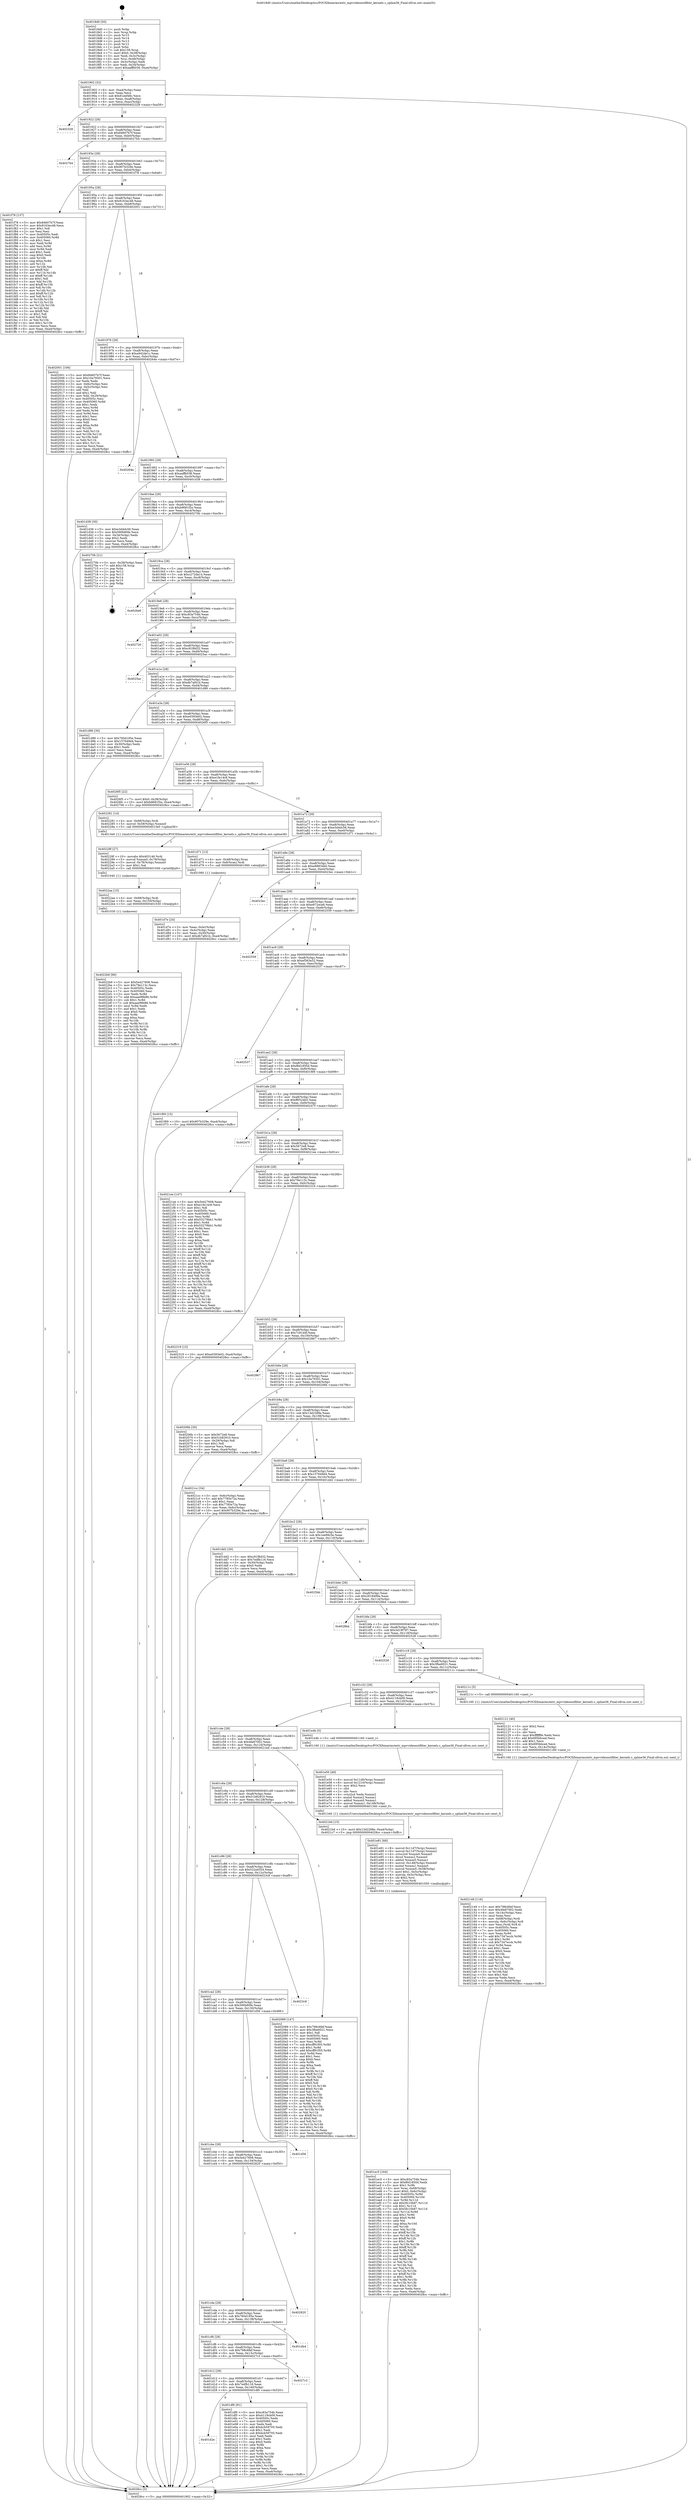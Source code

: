 digraph "0x4018d0" {
  label = "0x4018d0 (/mnt/c/Users/mathe/Desktop/tcc/POCII/binaries/extr_mpvvideooutfilter_kernels.c_spline36_Final-ollvm.out::main(0))"
  labelloc = "t"
  node[shape=record]

  Entry [label="",width=0.3,height=0.3,shape=circle,fillcolor=black,style=filled]
  "0x401902" [label="{
     0x401902 [32]\l
     | [instrs]\l
     &nbsp;&nbsp;0x401902 \<+6\>: mov -0xa4(%rbp),%eax\l
     &nbsp;&nbsp;0x401908 \<+2\>: mov %eax,%ecx\l
     &nbsp;&nbsp;0x40190a \<+6\>: sub $0x81eef48c,%ecx\l
     &nbsp;&nbsp;0x401910 \<+6\>: mov %eax,-0xa8(%rbp)\l
     &nbsp;&nbsp;0x401916 \<+6\>: mov %ecx,-0xac(%rbp)\l
     &nbsp;&nbsp;0x40191c \<+6\>: je 0000000000402328 \<main+0xa58\>\l
  }"]
  "0x402328" [label="{
     0x402328\l
  }", style=dashed]
  "0x401922" [label="{
     0x401922 [28]\l
     | [instrs]\l
     &nbsp;&nbsp;0x401922 \<+5\>: jmp 0000000000401927 \<main+0x57\>\l
     &nbsp;&nbsp;0x401927 \<+6\>: mov -0xa8(%rbp),%eax\l
     &nbsp;&nbsp;0x40192d \<+5\>: sub $0x84607b7f,%eax\l
     &nbsp;&nbsp;0x401932 \<+6\>: mov %eax,-0xb0(%rbp)\l
     &nbsp;&nbsp;0x401938 \<+6\>: je 00000000004027b4 \<main+0xee4\>\l
  }"]
  Exit [label="",width=0.3,height=0.3,shape=circle,fillcolor=black,style=filled,peripheries=2]
  "0x4027b4" [label="{
     0x4027b4\l
  }", style=dashed]
  "0x40193e" [label="{
     0x40193e [28]\l
     | [instrs]\l
     &nbsp;&nbsp;0x40193e \<+5\>: jmp 0000000000401943 \<main+0x73\>\l
     &nbsp;&nbsp;0x401943 \<+6\>: mov -0xa8(%rbp),%eax\l
     &nbsp;&nbsp;0x401949 \<+5\>: sub $0x907b329e,%eax\l
     &nbsp;&nbsp;0x40194e \<+6\>: mov %eax,-0xb4(%rbp)\l
     &nbsp;&nbsp;0x401954 \<+6\>: je 0000000000401f78 \<main+0x6a8\>\l
  }"]
  "0x4022b9" [label="{
     0x4022b9 [96]\l
     | [instrs]\l
     &nbsp;&nbsp;0x4022b9 \<+5\>: mov $0x5e427608,%eax\l
     &nbsp;&nbsp;0x4022be \<+5\>: mov $0x79e113c,%ecx\l
     &nbsp;&nbsp;0x4022c3 \<+7\>: mov 0x40505c,%edx\l
     &nbsp;&nbsp;0x4022ca \<+7\>: mov 0x405060,%esi\l
     &nbsp;&nbsp;0x4022d1 \<+3\>: mov %edx,%r8d\l
     &nbsp;&nbsp;0x4022d4 \<+7\>: add $0xaae98b86,%r8d\l
     &nbsp;&nbsp;0x4022db \<+4\>: sub $0x1,%r8d\l
     &nbsp;&nbsp;0x4022df \<+7\>: sub $0xaae98b86,%r8d\l
     &nbsp;&nbsp;0x4022e6 \<+4\>: imul %r8d,%edx\l
     &nbsp;&nbsp;0x4022ea \<+3\>: and $0x1,%edx\l
     &nbsp;&nbsp;0x4022ed \<+3\>: cmp $0x0,%edx\l
     &nbsp;&nbsp;0x4022f0 \<+4\>: sete %r9b\l
     &nbsp;&nbsp;0x4022f4 \<+3\>: cmp $0xa,%esi\l
     &nbsp;&nbsp;0x4022f7 \<+4\>: setl %r10b\l
     &nbsp;&nbsp;0x4022fb \<+3\>: mov %r9b,%r11b\l
     &nbsp;&nbsp;0x4022fe \<+3\>: and %r10b,%r11b\l
     &nbsp;&nbsp;0x402301 \<+3\>: xor %r10b,%r9b\l
     &nbsp;&nbsp;0x402304 \<+3\>: or %r9b,%r11b\l
     &nbsp;&nbsp;0x402307 \<+4\>: test $0x1,%r11b\l
     &nbsp;&nbsp;0x40230b \<+3\>: cmovne %ecx,%eax\l
     &nbsp;&nbsp;0x40230e \<+6\>: mov %eax,-0xa4(%rbp)\l
     &nbsp;&nbsp;0x402314 \<+5\>: jmp 00000000004028cc \<main+0xffc\>\l
  }"]
  "0x401f78" [label="{
     0x401f78 [137]\l
     | [instrs]\l
     &nbsp;&nbsp;0x401f78 \<+5\>: mov $0x84607b7f,%eax\l
     &nbsp;&nbsp;0x401f7d \<+5\>: mov $0x9163ec48,%ecx\l
     &nbsp;&nbsp;0x401f82 \<+2\>: mov $0x1,%dl\l
     &nbsp;&nbsp;0x401f84 \<+2\>: xor %esi,%esi\l
     &nbsp;&nbsp;0x401f86 \<+7\>: mov 0x40505c,%edi\l
     &nbsp;&nbsp;0x401f8d \<+8\>: mov 0x405060,%r8d\l
     &nbsp;&nbsp;0x401f95 \<+3\>: sub $0x1,%esi\l
     &nbsp;&nbsp;0x401f98 \<+3\>: mov %edi,%r9d\l
     &nbsp;&nbsp;0x401f9b \<+3\>: add %esi,%r9d\l
     &nbsp;&nbsp;0x401f9e \<+4\>: imul %r9d,%edi\l
     &nbsp;&nbsp;0x401fa2 \<+3\>: and $0x1,%edi\l
     &nbsp;&nbsp;0x401fa5 \<+3\>: cmp $0x0,%edi\l
     &nbsp;&nbsp;0x401fa8 \<+4\>: sete %r10b\l
     &nbsp;&nbsp;0x401fac \<+4\>: cmp $0xa,%r8d\l
     &nbsp;&nbsp;0x401fb0 \<+4\>: setl %r11b\l
     &nbsp;&nbsp;0x401fb4 \<+3\>: mov %r10b,%bl\l
     &nbsp;&nbsp;0x401fb7 \<+3\>: xor $0xff,%bl\l
     &nbsp;&nbsp;0x401fba \<+3\>: mov %r11b,%r14b\l
     &nbsp;&nbsp;0x401fbd \<+4\>: xor $0xff,%r14b\l
     &nbsp;&nbsp;0x401fc1 \<+3\>: xor $0x1,%dl\l
     &nbsp;&nbsp;0x401fc4 \<+3\>: mov %bl,%r15b\l
     &nbsp;&nbsp;0x401fc7 \<+4\>: and $0xff,%r15b\l
     &nbsp;&nbsp;0x401fcb \<+3\>: and %dl,%r10b\l
     &nbsp;&nbsp;0x401fce \<+3\>: mov %r14b,%r12b\l
     &nbsp;&nbsp;0x401fd1 \<+4\>: and $0xff,%r12b\l
     &nbsp;&nbsp;0x401fd5 \<+3\>: and %dl,%r11b\l
     &nbsp;&nbsp;0x401fd8 \<+3\>: or %r10b,%r15b\l
     &nbsp;&nbsp;0x401fdb \<+3\>: or %r11b,%r12b\l
     &nbsp;&nbsp;0x401fde \<+3\>: xor %r12b,%r15b\l
     &nbsp;&nbsp;0x401fe1 \<+3\>: or %r14b,%bl\l
     &nbsp;&nbsp;0x401fe4 \<+3\>: xor $0xff,%bl\l
     &nbsp;&nbsp;0x401fe7 \<+3\>: or $0x1,%dl\l
     &nbsp;&nbsp;0x401fea \<+2\>: and %dl,%bl\l
     &nbsp;&nbsp;0x401fec \<+3\>: or %bl,%r15b\l
     &nbsp;&nbsp;0x401fef \<+4\>: test $0x1,%r15b\l
     &nbsp;&nbsp;0x401ff3 \<+3\>: cmovne %ecx,%eax\l
     &nbsp;&nbsp;0x401ff6 \<+6\>: mov %eax,-0xa4(%rbp)\l
     &nbsp;&nbsp;0x401ffc \<+5\>: jmp 00000000004028cc \<main+0xffc\>\l
  }"]
  "0x40195a" [label="{
     0x40195a [28]\l
     | [instrs]\l
     &nbsp;&nbsp;0x40195a \<+5\>: jmp 000000000040195f \<main+0x8f\>\l
     &nbsp;&nbsp;0x40195f \<+6\>: mov -0xa8(%rbp),%eax\l
     &nbsp;&nbsp;0x401965 \<+5\>: sub $0x9163ec48,%eax\l
     &nbsp;&nbsp;0x40196a \<+6\>: mov %eax,-0xb8(%rbp)\l
     &nbsp;&nbsp;0x401970 \<+6\>: je 0000000000402001 \<main+0x731\>\l
  }"]
  "0x4022aa" [label="{
     0x4022aa [15]\l
     | [instrs]\l
     &nbsp;&nbsp;0x4022aa \<+4\>: mov -0x68(%rbp),%rdi\l
     &nbsp;&nbsp;0x4022ae \<+6\>: mov %eax,-0x150(%rbp)\l
     &nbsp;&nbsp;0x4022b4 \<+5\>: call 0000000000401030 \<free@plt\>\l
     | [calls]\l
     &nbsp;&nbsp;0x401030 \{1\} (unknown)\l
  }"]
  "0x402001" [label="{
     0x402001 [106]\l
     | [instrs]\l
     &nbsp;&nbsp;0x402001 \<+5\>: mov $0x84607b7f,%eax\l
     &nbsp;&nbsp;0x402006 \<+5\>: mov $0x10a79301,%ecx\l
     &nbsp;&nbsp;0x40200b \<+2\>: xor %edx,%edx\l
     &nbsp;&nbsp;0x40200d \<+3\>: mov -0x6c(%rbp),%esi\l
     &nbsp;&nbsp;0x402010 \<+3\>: cmp -0x5c(%rbp),%esi\l
     &nbsp;&nbsp;0x402013 \<+4\>: setl %dil\l
     &nbsp;&nbsp;0x402017 \<+4\>: and $0x1,%dil\l
     &nbsp;&nbsp;0x40201b \<+4\>: mov %dil,-0x29(%rbp)\l
     &nbsp;&nbsp;0x40201f \<+7\>: mov 0x40505c,%esi\l
     &nbsp;&nbsp;0x402026 \<+8\>: mov 0x405060,%r8d\l
     &nbsp;&nbsp;0x40202e \<+3\>: sub $0x1,%edx\l
     &nbsp;&nbsp;0x402031 \<+3\>: mov %esi,%r9d\l
     &nbsp;&nbsp;0x402034 \<+3\>: add %edx,%r9d\l
     &nbsp;&nbsp;0x402037 \<+4\>: imul %r9d,%esi\l
     &nbsp;&nbsp;0x40203b \<+3\>: and $0x1,%esi\l
     &nbsp;&nbsp;0x40203e \<+3\>: cmp $0x0,%esi\l
     &nbsp;&nbsp;0x402041 \<+4\>: sete %dil\l
     &nbsp;&nbsp;0x402045 \<+4\>: cmp $0xa,%r8d\l
     &nbsp;&nbsp;0x402049 \<+4\>: setl %r10b\l
     &nbsp;&nbsp;0x40204d \<+3\>: mov %dil,%r11b\l
     &nbsp;&nbsp;0x402050 \<+3\>: and %r10b,%r11b\l
     &nbsp;&nbsp;0x402053 \<+3\>: xor %r10b,%dil\l
     &nbsp;&nbsp;0x402056 \<+3\>: or %dil,%r11b\l
     &nbsp;&nbsp;0x402059 \<+4\>: test $0x1,%r11b\l
     &nbsp;&nbsp;0x40205d \<+3\>: cmovne %ecx,%eax\l
     &nbsp;&nbsp;0x402060 \<+6\>: mov %eax,-0xa4(%rbp)\l
     &nbsp;&nbsp;0x402066 \<+5\>: jmp 00000000004028cc \<main+0xffc\>\l
  }"]
  "0x401976" [label="{
     0x401976 [28]\l
     | [instrs]\l
     &nbsp;&nbsp;0x401976 \<+5\>: jmp 000000000040197b \<main+0xab\>\l
     &nbsp;&nbsp;0x40197b \<+6\>: mov -0xa8(%rbp),%eax\l
     &nbsp;&nbsp;0x401981 \<+5\>: sub $0xa942de1c,%eax\l
     &nbsp;&nbsp;0x401986 \<+6\>: mov %eax,-0xbc(%rbp)\l
     &nbsp;&nbsp;0x40198c \<+6\>: je 000000000040264e \<main+0xd7e\>\l
  }"]
  "0x40228f" [label="{
     0x40228f [27]\l
     | [instrs]\l
     &nbsp;&nbsp;0x40228f \<+10\>: movabs $0x403146,%rdi\l
     &nbsp;&nbsp;0x402299 \<+5\>: movsd %xmm0,-0x78(%rbp)\l
     &nbsp;&nbsp;0x40229e \<+5\>: movsd -0x78(%rbp),%xmm0\l
     &nbsp;&nbsp;0x4022a3 \<+2\>: mov $0x1,%al\l
     &nbsp;&nbsp;0x4022a5 \<+5\>: call 0000000000401040 \<printf@plt\>\l
     | [calls]\l
     &nbsp;&nbsp;0x401040 \{1\} (unknown)\l
  }"]
  "0x40264e" [label="{
     0x40264e\l
  }", style=dashed]
  "0x401992" [label="{
     0x401992 [28]\l
     | [instrs]\l
     &nbsp;&nbsp;0x401992 \<+5\>: jmp 0000000000401997 \<main+0xc7\>\l
     &nbsp;&nbsp;0x401997 \<+6\>: mov -0xa8(%rbp),%eax\l
     &nbsp;&nbsp;0x40199d \<+5\>: sub $0xaaffb038,%eax\l
     &nbsp;&nbsp;0x4019a2 \<+6\>: mov %eax,-0xc0(%rbp)\l
     &nbsp;&nbsp;0x4019a8 \<+6\>: je 0000000000401d38 \<main+0x468\>\l
  }"]
  "0x402149" [label="{
     0x402149 [116]\l
     | [instrs]\l
     &nbsp;&nbsp;0x402149 \<+5\>: mov $0x798c6fef,%ecx\l
     &nbsp;&nbsp;0x40214e \<+5\>: mov $0x4fa87002,%edx\l
     &nbsp;&nbsp;0x402153 \<+6\>: mov -0x14c(%rbp),%esi\l
     &nbsp;&nbsp;0x402159 \<+3\>: imul %eax,%esi\l
     &nbsp;&nbsp;0x40215c \<+4\>: mov -0x68(%rbp),%rdi\l
     &nbsp;&nbsp;0x402160 \<+4\>: movslq -0x6c(%rbp),%r8\l
     &nbsp;&nbsp;0x402164 \<+4\>: mov %esi,(%rdi,%r8,4)\l
     &nbsp;&nbsp;0x402168 \<+7\>: mov 0x40505c,%eax\l
     &nbsp;&nbsp;0x40216f \<+7\>: mov 0x405060,%esi\l
     &nbsp;&nbsp;0x402176 \<+3\>: mov %eax,%r9d\l
     &nbsp;&nbsp;0x402179 \<+7\>: add $0x7347eccb,%r9d\l
     &nbsp;&nbsp;0x402180 \<+4\>: sub $0x1,%r9d\l
     &nbsp;&nbsp;0x402184 \<+7\>: sub $0x7347eccb,%r9d\l
     &nbsp;&nbsp;0x40218b \<+4\>: imul %r9d,%eax\l
     &nbsp;&nbsp;0x40218f \<+3\>: and $0x1,%eax\l
     &nbsp;&nbsp;0x402192 \<+3\>: cmp $0x0,%eax\l
     &nbsp;&nbsp;0x402195 \<+4\>: sete %r10b\l
     &nbsp;&nbsp;0x402199 \<+3\>: cmp $0xa,%esi\l
     &nbsp;&nbsp;0x40219c \<+4\>: setl %r11b\l
     &nbsp;&nbsp;0x4021a0 \<+3\>: mov %r10b,%bl\l
     &nbsp;&nbsp;0x4021a3 \<+3\>: and %r11b,%bl\l
     &nbsp;&nbsp;0x4021a6 \<+3\>: xor %r11b,%r10b\l
     &nbsp;&nbsp;0x4021a9 \<+3\>: or %r10b,%bl\l
     &nbsp;&nbsp;0x4021ac \<+3\>: test $0x1,%bl\l
     &nbsp;&nbsp;0x4021af \<+3\>: cmovne %edx,%ecx\l
     &nbsp;&nbsp;0x4021b2 \<+6\>: mov %ecx,-0xa4(%rbp)\l
     &nbsp;&nbsp;0x4021b8 \<+5\>: jmp 00000000004028cc \<main+0xffc\>\l
  }"]
  "0x401d38" [label="{
     0x401d38 [30]\l
     | [instrs]\l
     &nbsp;&nbsp;0x401d38 \<+5\>: mov $0xe3d4dc56,%eax\l
     &nbsp;&nbsp;0x401d3d \<+5\>: mov $0x590b80fe,%ecx\l
     &nbsp;&nbsp;0x401d42 \<+3\>: mov -0x34(%rbp),%edx\l
     &nbsp;&nbsp;0x401d45 \<+3\>: cmp $0x2,%edx\l
     &nbsp;&nbsp;0x401d48 \<+3\>: cmovne %ecx,%eax\l
     &nbsp;&nbsp;0x401d4b \<+6\>: mov %eax,-0xa4(%rbp)\l
     &nbsp;&nbsp;0x401d51 \<+5\>: jmp 00000000004028cc \<main+0xffc\>\l
  }"]
  "0x4019ae" [label="{
     0x4019ae [28]\l
     | [instrs]\l
     &nbsp;&nbsp;0x4019ae \<+5\>: jmp 00000000004019b3 \<main+0xe3\>\l
     &nbsp;&nbsp;0x4019b3 \<+6\>: mov -0xa8(%rbp),%eax\l
     &nbsp;&nbsp;0x4019b9 \<+5\>: sub $0xb9681f2e,%eax\l
     &nbsp;&nbsp;0x4019be \<+6\>: mov %eax,-0xc4(%rbp)\l
     &nbsp;&nbsp;0x4019c4 \<+6\>: je 000000000040270b \<main+0xe3b\>\l
  }"]
  "0x4028cc" [label="{
     0x4028cc [5]\l
     | [instrs]\l
     &nbsp;&nbsp;0x4028cc \<+5\>: jmp 0000000000401902 \<main+0x32\>\l
  }"]
  "0x4018d0" [label="{
     0x4018d0 [50]\l
     | [instrs]\l
     &nbsp;&nbsp;0x4018d0 \<+1\>: push %rbp\l
     &nbsp;&nbsp;0x4018d1 \<+3\>: mov %rsp,%rbp\l
     &nbsp;&nbsp;0x4018d4 \<+2\>: push %r15\l
     &nbsp;&nbsp;0x4018d6 \<+2\>: push %r14\l
     &nbsp;&nbsp;0x4018d8 \<+2\>: push %r13\l
     &nbsp;&nbsp;0x4018da \<+2\>: push %r12\l
     &nbsp;&nbsp;0x4018dc \<+1\>: push %rbx\l
     &nbsp;&nbsp;0x4018dd \<+7\>: sub $0x158,%rsp\l
     &nbsp;&nbsp;0x4018e4 \<+7\>: movl $0x0,-0x38(%rbp)\l
     &nbsp;&nbsp;0x4018eb \<+3\>: mov %edi,-0x3c(%rbp)\l
     &nbsp;&nbsp;0x4018ee \<+4\>: mov %rsi,-0x48(%rbp)\l
     &nbsp;&nbsp;0x4018f2 \<+3\>: mov -0x3c(%rbp),%edi\l
     &nbsp;&nbsp;0x4018f5 \<+3\>: mov %edi,-0x34(%rbp)\l
     &nbsp;&nbsp;0x4018f8 \<+10\>: movl $0xaaffb038,-0xa4(%rbp)\l
  }"]
  "0x402121" [label="{
     0x402121 [40]\l
     | [instrs]\l
     &nbsp;&nbsp;0x402121 \<+5\>: mov $0x2,%ecx\l
     &nbsp;&nbsp;0x402126 \<+1\>: cltd\l
     &nbsp;&nbsp;0x402127 \<+2\>: idiv %ecx\l
     &nbsp;&nbsp;0x402129 \<+6\>: imul $0xfffffffe,%edx,%ecx\l
     &nbsp;&nbsp;0x40212f \<+6\>: add $0x695bbced,%ecx\l
     &nbsp;&nbsp;0x402135 \<+3\>: add $0x1,%ecx\l
     &nbsp;&nbsp;0x402138 \<+6\>: sub $0x695bbced,%ecx\l
     &nbsp;&nbsp;0x40213e \<+6\>: mov %ecx,-0x14c(%rbp)\l
     &nbsp;&nbsp;0x402144 \<+5\>: call 0000000000401160 \<next_i\>\l
     | [calls]\l
     &nbsp;&nbsp;0x401160 \{1\} (/mnt/c/Users/mathe/Desktop/tcc/POCII/binaries/extr_mpvvideooutfilter_kernels.c_spline36_Final-ollvm.out::next_i)\l
  }"]
  "0x40270b" [label="{
     0x40270b [21]\l
     | [instrs]\l
     &nbsp;&nbsp;0x40270b \<+3\>: mov -0x38(%rbp),%eax\l
     &nbsp;&nbsp;0x40270e \<+7\>: add $0x158,%rsp\l
     &nbsp;&nbsp;0x402715 \<+1\>: pop %rbx\l
     &nbsp;&nbsp;0x402716 \<+2\>: pop %r12\l
     &nbsp;&nbsp;0x402718 \<+2\>: pop %r13\l
     &nbsp;&nbsp;0x40271a \<+2\>: pop %r14\l
     &nbsp;&nbsp;0x40271c \<+2\>: pop %r15\l
     &nbsp;&nbsp;0x40271e \<+1\>: pop %rbp\l
     &nbsp;&nbsp;0x40271f \<+1\>: ret\l
  }"]
  "0x4019ca" [label="{
     0x4019ca [28]\l
     | [instrs]\l
     &nbsp;&nbsp;0x4019ca \<+5\>: jmp 00000000004019cf \<main+0xff\>\l
     &nbsp;&nbsp;0x4019cf \<+6\>: mov -0xa8(%rbp),%eax\l
     &nbsp;&nbsp;0x4019d5 \<+5\>: sub $0xc272da14,%eax\l
     &nbsp;&nbsp;0x4019da \<+6\>: mov %eax,-0xc8(%rbp)\l
     &nbsp;&nbsp;0x4019e0 \<+6\>: je 00000000004026e6 \<main+0xe16\>\l
  }"]
  "0x401ec5" [label="{
     0x401ec5 [164]\l
     | [instrs]\l
     &nbsp;&nbsp;0x401ec5 \<+5\>: mov $0xc83a754b,%ecx\l
     &nbsp;&nbsp;0x401eca \<+5\>: mov $0xf6d1850d,%edx\l
     &nbsp;&nbsp;0x401ecf \<+3\>: mov $0x1,%r8b\l
     &nbsp;&nbsp;0x401ed2 \<+4\>: mov %rax,-0x68(%rbp)\l
     &nbsp;&nbsp;0x401ed6 \<+7\>: movl $0x0,-0x6c(%rbp)\l
     &nbsp;&nbsp;0x401edd \<+8\>: mov 0x40505c,%r9d\l
     &nbsp;&nbsp;0x401ee5 \<+8\>: mov 0x405060,%r10d\l
     &nbsp;&nbsp;0x401eed \<+3\>: mov %r9d,%r11d\l
     &nbsp;&nbsp;0x401ef0 \<+7\>: add $0x5fc10b87,%r11d\l
     &nbsp;&nbsp;0x401ef7 \<+4\>: sub $0x1,%r11d\l
     &nbsp;&nbsp;0x401efb \<+7\>: sub $0x5fc10b87,%r11d\l
     &nbsp;&nbsp;0x401f02 \<+4\>: imul %r11d,%r9d\l
     &nbsp;&nbsp;0x401f06 \<+4\>: and $0x1,%r9d\l
     &nbsp;&nbsp;0x401f0a \<+4\>: cmp $0x0,%r9d\l
     &nbsp;&nbsp;0x401f0e \<+3\>: sete %bl\l
     &nbsp;&nbsp;0x401f11 \<+4\>: cmp $0xa,%r10d\l
     &nbsp;&nbsp;0x401f15 \<+4\>: setl %r14b\l
     &nbsp;&nbsp;0x401f19 \<+3\>: mov %bl,%r15b\l
     &nbsp;&nbsp;0x401f1c \<+4\>: xor $0xff,%r15b\l
     &nbsp;&nbsp;0x401f20 \<+3\>: mov %r14b,%r12b\l
     &nbsp;&nbsp;0x401f23 \<+4\>: xor $0xff,%r12b\l
     &nbsp;&nbsp;0x401f27 \<+4\>: xor $0x1,%r8b\l
     &nbsp;&nbsp;0x401f2b \<+3\>: mov %r15b,%r13b\l
     &nbsp;&nbsp;0x401f2e \<+4\>: and $0xff,%r13b\l
     &nbsp;&nbsp;0x401f32 \<+3\>: and %r8b,%bl\l
     &nbsp;&nbsp;0x401f35 \<+3\>: mov %r12b,%al\l
     &nbsp;&nbsp;0x401f38 \<+2\>: and $0xff,%al\l
     &nbsp;&nbsp;0x401f3a \<+3\>: and %r8b,%r14b\l
     &nbsp;&nbsp;0x401f3d \<+3\>: or %bl,%r13b\l
     &nbsp;&nbsp;0x401f40 \<+3\>: or %r14b,%al\l
     &nbsp;&nbsp;0x401f43 \<+3\>: xor %al,%r13b\l
     &nbsp;&nbsp;0x401f46 \<+3\>: or %r12b,%r15b\l
     &nbsp;&nbsp;0x401f49 \<+4\>: xor $0xff,%r15b\l
     &nbsp;&nbsp;0x401f4d \<+4\>: or $0x1,%r8b\l
     &nbsp;&nbsp;0x401f51 \<+3\>: and %r8b,%r15b\l
     &nbsp;&nbsp;0x401f54 \<+3\>: or %r15b,%r13b\l
     &nbsp;&nbsp;0x401f57 \<+4\>: test $0x1,%r13b\l
     &nbsp;&nbsp;0x401f5b \<+3\>: cmovne %edx,%ecx\l
     &nbsp;&nbsp;0x401f5e \<+6\>: mov %ecx,-0xa4(%rbp)\l
     &nbsp;&nbsp;0x401f64 \<+5\>: jmp 00000000004028cc \<main+0xffc\>\l
  }"]
  "0x4026e6" [label="{
     0x4026e6\l
  }", style=dashed]
  "0x4019e6" [label="{
     0x4019e6 [28]\l
     | [instrs]\l
     &nbsp;&nbsp;0x4019e6 \<+5\>: jmp 00000000004019eb \<main+0x11b\>\l
     &nbsp;&nbsp;0x4019eb \<+6\>: mov -0xa8(%rbp),%eax\l
     &nbsp;&nbsp;0x4019f1 \<+5\>: sub $0xc83a754b,%eax\l
     &nbsp;&nbsp;0x4019f6 \<+6\>: mov %eax,-0xcc(%rbp)\l
     &nbsp;&nbsp;0x4019fc \<+6\>: je 0000000000402720 \<main+0xe50\>\l
  }"]
  "0x401e81" [label="{
     0x401e81 [68]\l
     | [instrs]\l
     &nbsp;&nbsp;0x401e81 \<+8\>: movsd 0x11d7(%rip),%xmm1\l
     &nbsp;&nbsp;0x401e89 \<+8\>: movsd 0x11d7(%rip),%xmm2\l
     &nbsp;&nbsp;0x401e91 \<+4\>: cvtss2sd %xmm0,%xmm0\l
     &nbsp;&nbsp;0x401e95 \<+4\>: divsd %xmm2,%xmm0\l
     &nbsp;&nbsp;0x401e99 \<+4\>: addsd %xmm0,%xmm1\l
     &nbsp;&nbsp;0x401e9d \<+8\>: movsd -0x148(%rbp),%xmm0\l
     &nbsp;&nbsp;0x401ea5 \<+4\>: mulsd %xmm1,%xmm0\l
     &nbsp;&nbsp;0x401ea9 \<+5\>: movsd %xmm0,-0x58(%rbp)\l
     &nbsp;&nbsp;0x401eae \<+7\>: movl $0x1,-0x5c(%rbp)\l
     &nbsp;&nbsp;0x401eb5 \<+4\>: movslq -0x5c(%rbp),%rsi\l
     &nbsp;&nbsp;0x401eb9 \<+4\>: shl $0x2,%rsi\l
     &nbsp;&nbsp;0x401ebd \<+3\>: mov %rsi,%rdi\l
     &nbsp;&nbsp;0x401ec0 \<+5\>: call 0000000000401050 \<malloc@plt\>\l
     | [calls]\l
     &nbsp;&nbsp;0x401050 \{1\} (unknown)\l
  }"]
  "0x402720" [label="{
     0x402720\l
  }", style=dashed]
  "0x401a02" [label="{
     0x401a02 [28]\l
     | [instrs]\l
     &nbsp;&nbsp;0x401a02 \<+5\>: jmp 0000000000401a07 \<main+0x137\>\l
     &nbsp;&nbsp;0x401a07 \<+6\>: mov -0xa8(%rbp),%eax\l
     &nbsp;&nbsp;0x401a0d \<+5\>: sub $0xc91f8d32,%eax\l
     &nbsp;&nbsp;0x401a12 \<+6\>: mov %eax,-0xd0(%rbp)\l
     &nbsp;&nbsp;0x401a18 \<+6\>: je 00000000004025ac \<main+0xcdc\>\l
  }"]
  "0x401e50" [label="{
     0x401e50 [49]\l
     | [instrs]\l
     &nbsp;&nbsp;0x401e50 \<+8\>: movsd 0x11d0(%rip),%xmm0\l
     &nbsp;&nbsp;0x401e58 \<+8\>: movsd 0x1210(%rip),%xmm1\l
     &nbsp;&nbsp;0x401e60 \<+5\>: mov $0x2,%ecx\l
     &nbsp;&nbsp;0x401e65 \<+1\>: cltd\l
     &nbsp;&nbsp;0x401e66 \<+2\>: idiv %ecx\l
     &nbsp;&nbsp;0x401e68 \<+4\>: cvtsi2sd %edx,%xmm2\l
     &nbsp;&nbsp;0x401e6c \<+4\>: mulsd %xmm2,%xmm1\l
     &nbsp;&nbsp;0x401e70 \<+4\>: addsd %xmm0,%xmm1\l
     &nbsp;&nbsp;0x401e74 \<+8\>: movsd %xmm1,-0x148(%rbp)\l
     &nbsp;&nbsp;0x401e7c \<+5\>: call 0000000000401340 \<next_f\>\l
     | [calls]\l
     &nbsp;&nbsp;0x401340 \{1\} (/mnt/c/Users/mathe/Desktop/tcc/POCII/binaries/extr_mpvvideooutfilter_kernels.c_spline36_Final-ollvm.out::next_f)\l
  }"]
  "0x4025ac" [label="{
     0x4025ac\l
  }", style=dashed]
  "0x401a1e" [label="{
     0x401a1e [28]\l
     | [instrs]\l
     &nbsp;&nbsp;0x401a1e \<+5\>: jmp 0000000000401a23 \<main+0x153\>\l
     &nbsp;&nbsp;0x401a23 \<+6\>: mov -0xa8(%rbp),%eax\l
     &nbsp;&nbsp;0x401a29 \<+5\>: sub $0xdb7af41b,%eax\l
     &nbsp;&nbsp;0x401a2e \<+6\>: mov %eax,-0xd4(%rbp)\l
     &nbsp;&nbsp;0x401a34 \<+6\>: je 0000000000401d96 \<main+0x4c6\>\l
  }"]
  "0x401d2e" [label="{
     0x401d2e\l
  }", style=dashed]
  "0x401d96" [label="{
     0x401d96 [30]\l
     | [instrs]\l
     &nbsp;&nbsp;0x401d96 \<+5\>: mov $0x760d195e,%eax\l
     &nbsp;&nbsp;0x401d9b \<+5\>: mov $0x157649d4,%ecx\l
     &nbsp;&nbsp;0x401da0 \<+3\>: mov -0x30(%rbp),%edx\l
     &nbsp;&nbsp;0x401da3 \<+3\>: cmp $0x1,%edx\l
     &nbsp;&nbsp;0x401da6 \<+3\>: cmovl %ecx,%eax\l
     &nbsp;&nbsp;0x401da9 \<+6\>: mov %eax,-0xa4(%rbp)\l
     &nbsp;&nbsp;0x401daf \<+5\>: jmp 00000000004028cc \<main+0xffc\>\l
  }"]
  "0x401a3a" [label="{
     0x401a3a [28]\l
     | [instrs]\l
     &nbsp;&nbsp;0x401a3a \<+5\>: jmp 0000000000401a3f \<main+0x16f\>\l
     &nbsp;&nbsp;0x401a3f \<+6\>: mov -0xa8(%rbp),%eax\l
     &nbsp;&nbsp;0x401a45 \<+5\>: sub $0xe0393e02,%eax\l
     &nbsp;&nbsp;0x401a4a \<+6\>: mov %eax,-0xd8(%rbp)\l
     &nbsp;&nbsp;0x401a50 \<+6\>: je 00000000004026f5 \<main+0xe25\>\l
  }"]
  "0x401df0" [label="{
     0x401df0 [91]\l
     | [instrs]\l
     &nbsp;&nbsp;0x401df0 \<+5\>: mov $0xc83a754b,%eax\l
     &nbsp;&nbsp;0x401df5 \<+5\>: mov $0x4119cb09,%ecx\l
     &nbsp;&nbsp;0x401dfa \<+7\>: mov 0x40505c,%edx\l
     &nbsp;&nbsp;0x401e01 \<+7\>: mov 0x405060,%esi\l
     &nbsp;&nbsp;0x401e08 \<+2\>: mov %edx,%edi\l
     &nbsp;&nbsp;0x401e0a \<+6\>: add $0xbcb59705,%edi\l
     &nbsp;&nbsp;0x401e10 \<+3\>: sub $0x1,%edi\l
     &nbsp;&nbsp;0x401e13 \<+6\>: sub $0xbcb59705,%edi\l
     &nbsp;&nbsp;0x401e19 \<+3\>: imul %edi,%edx\l
     &nbsp;&nbsp;0x401e1c \<+3\>: and $0x1,%edx\l
     &nbsp;&nbsp;0x401e1f \<+3\>: cmp $0x0,%edx\l
     &nbsp;&nbsp;0x401e22 \<+4\>: sete %r8b\l
     &nbsp;&nbsp;0x401e26 \<+3\>: cmp $0xa,%esi\l
     &nbsp;&nbsp;0x401e29 \<+4\>: setl %r9b\l
     &nbsp;&nbsp;0x401e2d \<+3\>: mov %r8b,%r10b\l
     &nbsp;&nbsp;0x401e30 \<+3\>: and %r9b,%r10b\l
     &nbsp;&nbsp;0x401e33 \<+3\>: xor %r9b,%r8b\l
     &nbsp;&nbsp;0x401e36 \<+3\>: or %r8b,%r10b\l
     &nbsp;&nbsp;0x401e39 \<+4\>: test $0x1,%r10b\l
     &nbsp;&nbsp;0x401e3d \<+3\>: cmovne %ecx,%eax\l
     &nbsp;&nbsp;0x401e40 \<+6\>: mov %eax,-0xa4(%rbp)\l
     &nbsp;&nbsp;0x401e46 \<+5\>: jmp 00000000004028cc \<main+0xffc\>\l
  }"]
  "0x4026f5" [label="{
     0x4026f5 [22]\l
     | [instrs]\l
     &nbsp;&nbsp;0x4026f5 \<+7\>: movl $0x0,-0x38(%rbp)\l
     &nbsp;&nbsp;0x4026fc \<+10\>: movl $0xb9681f2e,-0xa4(%rbp)\l
     &nbsp;&nbsp;0x402706 \<+5\>: jmp 00000000004028cc \<main+0xffc\>\l
  }"]
  "0x401a56" [label="{
     0x401a56 [28]\l
     | [instrs]\l
     &nbsp;&nbsp;0x401a56 \<+5\>: jmp 0000000000401a5b \<main+0x18b\>\l
     &nbsp;&nbsp;0x401a5b \<+6\>: mov -0xa8(%rbp),%eax\l
     &nbsp;&nbsp;0x401a61 \<+5\>: sub $0xe1fe14c8,%eax\l
     &nbsp;&nbsp;0x401a66 \<+6\>: mov %eax,-0xdc(%rbp)\l
     &nbsp;&nbsp;0x401a6c \<+6\>: je 0000000000402281 \<main+0x9b1\>\l
  }"]
  "0x401d12" [label="{
     0x401d12 [28]\l
     | [instrs]\l
     &nbsp;&nbsp;0x401d12 \<+5\>: jmp 0000000000401d17 \<main+0x447\>\l
     &nbsp;&nbsp;0x401d17 \<+6\>: mov -0xa8(%rbp),%eax\l
     &nbsp;&nbsp;0x401d1d \<+5\>: sub $0x7edfb116,%eax\l
     &nbsp;&nbsp;0x401d22 \<+6\>: mov %eax,-0x140(%rbp)\l
     &nbsp;&nbsp;0x401d28 \<+6\>: je 0000000000401df0 \<main+0x520\>\l
  }"]
  "0x402281" [label="{
     0x402281 [14]\l
     | [instrs]\l
     &nbsp;&nbsp;0x402281 \<+4\>: mov -0x68(%rbp),%rdi\l
     &nbsp;&nbsp;0x402285 \<+5\>: movsd -0x58(%rbp),%xmm0\l
     &nbsp;&nbsp;0x40228a \<+5\>: call 00000000004013e0 \<spline36\>\l
     | [calls]\l
     &nbsp;&nbsp;0x4013e0 \{1\} (/mnt/c/Users/mathe/Desktop/tcc/POCII/binaries/extr_mpvvideooutfilter_kernels.c_spline36_Final-ollvm.out::spline36)\l
  }"]
  "0x401a72" [label="{
     0x401a72 [28]\l
     | [instrs]\l
     &nbsp;&nbsp;0x401a72 \<+5\>: jmp 0000000000401a77 \<main+0x1a7\>\l
     &nbsp;&nbsp;0x401a77 \<+6\>: mov -0xa8(%rbp),%eax\l
     &nbsp;&nbsp;0x401a7d \<+5\>: sub $0xe3d4dc56,%eax\l
     &nbsp;&nbsp;0x401a82 \<+6\>: mov %eax,-0xe0(%rbp)\l
     &nbsp;&nbsp;0x401a88 \<+6\>: je 0000000000401d71 \<main+0x4a1\>\l
  }"]
  "0x4027c3" [label="{
     0x4027c3\l
  }", style=dashed]
  "0x401d71" [label="{
     0x401d71 [13]\l
     | [instrs]\l
     &nbsp;&nbsp;0x401d71 \<+4\>: mov -0x48(%rbp),%rax\l
     &nbsp;&nbsp;0x401d75 \<+4\>: mov 0x8(%rax),%rdi\l
     &nbsp;&nbsp;0x401d79 \<+5\>: call 0000000000401060 \<atoi@plt\>\l
     | [calls]\l
     &nbsp;&nbsp;0x401060 \{1\} (unknown)\l
  }"]
  "0x401a8e" [label="{
     0x401a8e [28]\l
     | [instrs]\l
     &nbsp;&nbsp;0x401a8e \<+5\>: jmp 0000000000401a93 \<main+0x1c3\>\l
     &nbsp;&nbsp;0x401a93 \<+6\>: mov -0xa8(%rbp),%eax\l
     &nbsp;&nbsp;0x401a99 \<+5\>: sub $0xe88834b0,%eax\l
     &nbsp;&nbsp;0x401a9e \<+6\>: mov %eax,-0xe4(%rbp)\l
     &nbsp;&nbsp;0x401aa4 \<+6\>: je 00000000004023ec \<main+0xb1c\>\l
  }"]
  "0x401d7e" [label="{
     0x401d7e [24]\l
     | [instrs]\l
     &nbsp;&nbsp;0x401d7e \<+3\>: mov %eax,-0x4c(%rbp)\l
     &nbsp;&nbsp;0x401d81 \<+3\>: mov -0x4c(%rbp),%eax\l
     &nbsp;&nbsp;0x401d84 \<+3\>: mov %eax,-0x30(%rbp)\l
     &nbsp;&nbsp;0x401d87 \<+10\>: movl $0xdb7af41b,-0xa4(%rbp)\l
     &nbsp;&nbsp;0x401d91 \<+5\>: jmp 00000000004028cc \<main+0xffc\>\l
  }"]
  "0x401cf6" [label="{
     0x401cf6 [28]\l
     | [instrs]\l
     &nbsp;&nbsp;0x401cf6 \<+5\>: jmp 0000000000401cfb \<main+0x42b\>\l
     &nbsp;&nbsp;0x401cfb \<+6\>: mov -0xa8(%rbp),%eax\l
     &nbsp;&nbsp;0x401d01 \<+5\>: sub $0x798c6fef,%eax\l
     &nbsp;&nbsp;0x401d06 \<+6\>: mov %eax,-0x13c(%rbp)\l
     &nbsp;&nbsp;0x401d0c \<+6\>: je 00000000004027c3 \<main+0xef3\>\l
  }"]
  "0x4023ec" [label="{
     0x4023ec\l
  }", style=dashed]
  "0x401aaa" [label="{
     0x401aaa [28]\l
     | [instrs]\l
     &nbsp;&nbsp;0x401aaa \<+5\>: jmp 0000000000401aaf \<main+0x1df\>\l
     &nbsp;&nbsp;0x401aaf \<+6\>: mov -0xa8(%rbp),%eax\l
     &nbsp;&nbsp;0x401ab5 \<+5\>: sub $0xe972ece6,%eax\l
     &nbsp;&nbsp;0x401aba \<+6\>: mov %eax,-0xe8(%rbp)\l
     &nbsp;&nbsp;0x401ac0 \<+6\>: je 0000000000402559 \<main+0xc89\>\l
  }"]
  "0x401db4" [label="{
     0x401db4\l
  }", style=dashed]
  "0x402559" [label="{
     0x402559\l
  }", style=dashed]
  "0x401ac6" [label="{
     0x401ac6 [28]\l
     | [instrs]\l
     &nbsp;&nbsp;0x401ac6 \<+5\>: jmp 0000000000401acb \<main+0x1fb\>\l
     &nbsp;&nbsp;0x401acb \<+6\>: mov -0xa8(%rbp),%eax\l
     &nbsp;&nbsp;0x401ad1 \<+5\>: sub $0xef363e32,%eax\l
     &nbsp;&nbsp;0x401ad6 \<+6\>: mov %eax,-0xec(%rbp)\l
     &nbsp;&nbsp;0x401adc \<+6\>: je 0000000000402537 \<main+0xc67\>\l
  }"]
  "0x401cda" [label="{
     0x401cda [28]\l
     | [instrs]\l
     &nbsp;&nbsp;0x401cda \<+5\>: jmp 0000000000401cdf \<main+0x40f\>\l
     &nbsp;&nbsp;0x401cdf \<+6\>: mov -0xa8(%rbp),%eax\l
     &nbsp;&nbsp;0x401ce5 \<+5\>: sub $0x760d195e,%eax\l
     &nbsp;&nbsp;0x401cea \<+6\>: mov %eax,-0x138(%rbp)\l
     &nbsp;&nbsp;0x401cf0 \<+6\>: je 0000000000401db4 \<main+0x4e4\>\l
  }"]
  "0x402537" [label="{
     0x402537\l
  }", style=dashed]
  "0x401ae2" [label="{
     0x401ae2 [28]\l
     | [instrs]\l
     &nbsp;&nbsp;0x401ae2 \<+5\>: jmp 0000000000401ae7 \<main+0x217\>\l
     &nbsp;&nbsp;0x401ae7 \<+6\>: mov -0xa8(%rbp),%eax\l
     &nbsp;&nbsp;0x401aed \<+5\>: sub $0xf6d1850d,%eax\l
     &nbsp;&nbsp;0x401af2 \<+6\>: mov %eax,-0xf0(%rbp)\l
     &nbsp;&nbsp;0x401af8 \<+6\>: je 0000000000401f69 \<main+0x699\>\l
  }"]
  "0x402820" [label="{
     0x402820\l
  }", style=dashed]
  "0x401f69" [label="{
     0x401f69 [15]\l
     | [instrs]\l
     &nbsp;&nbsp;0x401f69 \<+10\>: movl $0x907b329e,-0xa4(%rbp)\l
     &nbsp;&nbsp;0x401f73 \<+5\>: jmp 00000000004028cc \<main+0xffc\>\l
  }"]
  "0x401afe" [label="{
     0x401afe [28]\l
     | [instrs]\l
     &nbsp;&nbsp;0x401afe \<+5\>: jmp 0000000000401b03 \<main+0x233\>\l
     &nbsp;&nbsp;0x401b03 \<+6\>: mov -0xa8(%rbp),%eax\l
     &nbsp;&nbsp;0x401b09 \<+5\>: sub $0xff0524b5,%eax\l
     &nbsp;&nbsp;0x401b0e \<+6\>: mov %eax,-0xf4(%rbp)\l
     &nbsp;&nbsp;0x401b14 \<+6\>: je 000000000040247f \<main+0xbaf\>\l
  }"]
  "0x401cbe" [label="{
     0x401cbe [28]\l
     | [instrs]\l
     &nbsp;&nbsp;0x401cbe \<+5\>: jmp 0000000000401cc3 \<main+0x3f3\>\l
     &nbsp;&nbsp;0x401cc3 \<+6\>: mov -0xa8(%rbp),%eax\l
     &nbsp;&nbsp;0x401cc9 \<+5\>: sub $0x5e427608,%eax\l
     &nbsp;&nbsp;0x401cce \<+6\>: mov %eax,-0x134(%rbp)\l
     &nbsp;&nbsp;0x401cd4 \<+6\>: je 0000000000402820 \<main+0xf50\>\l
  }"]
  "0x40247f" [label="{
     0x40247f\l
  }", style=dashed]
  "0x401b1a" [label="{
     0x401b1a [28]\l
     | [instrs]\l
     &nbsp;&nbsp;0x401b1a \<+5\>: jmp 0000000000401b1f \<main+0x24f\>\l
     &nbsp;&nbsp;0x401b1f \<+6\>: mov -0xa8(%rbp),%eax\l
     &nbsp;&nbsp;0x401b25 \<+5\>: sub $0x5672e8,%eax\l
     &nbsp;&nbsp;0x401b2a \<+6\>: mov %eax,-0xf8(%rbp)\l
     &nbsp;&nbsp;0x401b30 \<+6\>: je 00000000004021ee \<main+0x91e\>\l
  }"]
  "0x401d56" [label="{
     0x401d56\l
  }", style=dashed]
  "0x4021ee" [label="{
     0x4021ee [147]\l
     | [instrs]\l
     &nbsp;&nbsp;0x4021ee \<+5\>: mov $0x5e427608,%eax\l
     &nbsp;&nbsp;0x4021f3 \<+5\>: mov $0xe1fe14c8,%ecx\l
     &nbsp;&nbsp;0x4021f8 \<+2\>: mov $0x1,%dl\l
     &nbsp;&nbsp;0x4021fa \<+7\>: mov 0x40505c,%esi\l
     &nbsp;&nbsp;0x402201 \<+7\>: mov 0x405060,%edi\l
     &nbsp;&nbsp;0x402208 \<+3\>: mov %esi,%r8d\l
     &nbsp;&nbsp;0x40220b \<+7\>: add $0x53279bb1,%r8d\l
     &nbsp;&nbsp;0x402212 \<+4\>: sub $0x1,%r8d\l
     &nbsp;&nbsp;0x402216 \<+7\>: sub $0x53279bb1,%r8d\l
     &nbsp;&nbsp;0x40221d \<+4\>: imul %r8d,%esi\l
     &nbsp;&nbsp;0x402221 \<+3\>: and $0x1,%esi\l
     &nbsp;&nbsp;0x402224 \<+3\>: cmp $0x0,%esi\l
     &nbsp;&nbsp;0x402227 \<+4\>: sete %r9b\l
     &nbsp;&nbsp;0x40222b \<+3\>: cmp $0xa,%edi\l
     &nbsp;&nbsp;0x40222e \<+4\>: setl %r10b\l
     &nbsp;&nbsp;0x402232 \<+3\>: mov %r9b,%r11b\l
     &nbsp;&nbsp;0x402235 \<+4\>: xor $0xff,%r11b\l
     &nbsp;&nbsp;0x402239 \<+3\>: mov %r10b,%bl\l
     &nbsp;&nbsp;0x40223c \<+3\>: xor $0xff,%bl\l
     &nbsp;&nbsp;0x40223f \<+3\>: xor $0x1,%dl\l
     &nbsp;&nbsp;0x402242 \<+3\>: mov %r11b,%r14b\l
     &nbsp;&nbsp;0x402245 \<+4\>: and $0xff,%r14b\l
     &nbsp;&nbsp;0x402249 \<+3\>: and %dl,%r9b\l
     &nbsp;&nbsp;0x40224c \<+3\>: mov %bl,%r15b\l
     &nbsp;&nbsp;0x40224f \<+4\>: and $0xff,%r15b\l
     &nbsp;&nbsp;0x402253 \<+3\>: and %dl,%r10b\l
     &nbsp;&nbsp;0x402256 \<+3\>: or %r9b,%r14b\l
     &nbsp;&nbsp;0x402259 \<+3\>: or %r10b,%r15b\l
     &nbsp;&nbsp;0x40225c \<+3\>: xor %r15b,%r14b\l
     &nbsp;&nbsp;0x40225f \<+3\>: or %bl,%r11b\l
     &nbsp;&nbsp;0x402262 \<+4\>: xor $0xff,%r11b\l
     &nbsp;&nbsp;0x402266 \<+3\>: or $0x1,%dl\l
     &nbsp;&nbsp;0x402269 \<+3\>: and %dl,%r11b\l
     &nbsp;&nbsp;0x40226c \<+3\>: or %r11b,%r14b\l
     &nbsp;&nbsp;0x40226f \<+4\>: test $0x1,%r14b\l
     &nbsp;&nbsp;0x402273 \<+3\>: cmovne %ecx,%eax\l
     &nbsp;&nbsp;0x402276 \<+6\>: mov %eax,-0xa4(%rbp)\l
     &nbsp;&nbsp;0x40227c \<+5\>: jmp 00000000004028cc \<main+0xffc\>\l
  }"]
  "0x401b36" [label="{
     0x401b36 [28]\l
     | [instrs]\l
     &nbsp;&nbsp;0x401b36 \<+5\>: jmp 0000000000401b3b \<main+0x26b\>\l
     &nbsp;&nbsp;0x401b3b \<+6\>: mov -0xa8(%rbp),%eax\l
     &nbsp;&nbsp;0x401b41 \<+5\>: sub $0x79e113c,%eax\l
     &nbsp;&nbsp;0x401b46 \<+6\>: mov %eax,-0xfc(%rbp)\l
     &nbsp;&nbsp;0x401b4c \<+6\>: je 0000000000402319 \<main+0xa49\>\l
  }"]
  "0x401ca2" [label="{
     0x401ca2 [28]\l
     | [instrs]\l
     &nbsp;&nbsp;0x401ca2 \<+5\>: jmp 0000000000401ca7 \<main+0x3d7\>\l
     &nbsp;&nbsp;0x401ca7 \<+6\>: mov -0xa8(%rbp),%eax\l
     &nbsp;&nbsp;0x401cad \<+5\>: sub $0x590b80fe,%eax\l
     &nbsp;&nbsp;0x401cb2 \<+6\>: mov %eax,-0x130(%rbp)\l
     &nbsp;&nbsp;0x401cb8 \<+6\>: je 0000000000401d56 \<main+0x486\>\l
  }"]
  "0x402319" [label="{
     0x402319 [15]\l
     | [instrs]\l
     &nbsp;&nbsp;0x402319 \<+10\>: movl $0xe0393e02,-0xa4(%rbp)\l
     &nbsp;&nbsp;0x402323 \<+5\>: jmp 00000000004028cc \<main+0xffc\>\l
  }"]
  "0x401b52" [label="{
     0x401b52 [28]\l
     | [instrs]\l
     &nbsp;&nbsp;0x401b52 \<+5\>: jmp 0000000000401b57 \<main+0x287\>\l
     &nbsp;&nbsp;0x401b57 \<+6\>: mov -0xa8(%rbp),%eax\l
     &nbsp;&nbsp;0x401b5d \<+5\>: sub $0x7c91d4f,%eax\l
     &nbsp;&nbsp;0x401b62 \<+6\>: mov %eax,-0x100(%rbp)\l
     &nbsp;&nbsp;0x401b68 \<+6\>: je 0000000000402867 \<main+0xf97\>\l
  }"]
  "0x4023c8" [label="{
     0x4023c8\l
  }", style=dashed]
  "0x402867" [label="{
     0x402867\l
  }", style=dashed]
  "0x401b6e" [label="{
     0x401b6e [28]\l
     | [instrs]\l
     &nbsp;&nbsp;0x401b6e \<+5\>: jmp 0000000000401b73 \<main+0x2a3\>\l
     &nbsp;&nbsp;0x401b73 \<+6\>: mov -0xa8(%rbp),%eax\l
     &nbsp;&nbsp;0x401b79 \<+5\>: sub $0x10a79301,%eax\l
     &nbsp;&nbsp;0x401b7e \<+6\>: mov %eax,-0x104(%rbp)\l
     &nbsp;&nbsp;0x401b84 \<+6\>: je 000000000040206b \<main+0x79b\>\l
  }"]
  "0x401c86" [label="{
     0x401c86 [28]\l
     | [instrs]\l
     &nbsp;&nbsp;0x401c86 \<+5\>: jmp 0000000000401c8b \<main+0x3bb\>\l
     &nbsp;&nbsp;0x401c8b \<+6\>: mov -0xa8(%rbp),%eax\l
     &nbsp;&nbsp;0x401c91 \<+5\>: sub $0x522a4554,%eax\l
     &nbsp;&nbsp;0x401c96 \<+6\>: mov %eax,-0x12c(%rbp)\l
     &nbsp;&nbsp;0x401c9c \<+6\>: je 00000000004023c8 \<main+0xaf8\>\l
  }"]
  "0x40206b" [label="{
     0x40206b [30]\l
     | [instrs]\l
     &nbsp;&nbsp;0x40206b \<+5\>: mov $0x5672e8,%eax\l
     &nbsp;&nbsp;0x402070 \<+5\>: mov $0x51b82910,%ecx\l
     &nbsp;&nbsp;0x402075 \<+3\>: mov -0x29(%rbp),%dl\l
     &nbsp;&nbsp;0x402078 \<+3\>: test $0x1,%dl\l
     &nbsp;&nbsp;0x40207b \<+3\>: cmovne %ecx,%eax\l
     &nbsp;&nbsp;0x40207e \<+6\>: mov %eax,-0xa4(%rbp)\l
     &nbsp;&nbsp;0x402084 \<+5\>: jmp 00000000004028cc \<main+0xffc\>\l
  }"]
  "0x401b8a" [label="{
     0x401b8a [28]\l
     | [instrs]\l
     &nbsp;&nbsp;0x401b8a \<+5\>: jmp 0000000000401b8f \<main+0x2bf\>\l
     &nbsp;&nbsp;0x401b8f \<+6\>: mov -0xa8(%rbp),%eax\l
     &nbsp;&nbsp;0x401b95 \<+5\>: sub $0x13d2288e,%eax\l
     &nbsp;&nbsp;0x401b9a \<+6\>: mov %eax,-0x108(%rbp)\l
     &nbsp;&nbsp;0x401ba0 \<+6\>: je 00000000004021cc \<main+0x8fc\>\l
  }"]
  "0x402089" [label="{
     0x402089 [147]\l
     | [instrs]\l
     &nbsp;&nbsp;0x402089 \<+5\>: mov $0x798c6fef,%eax\l
     &nbsp;&nbsp;0x40208e \<+5\>: mov $0x3fbe6021,%ecx\l
     &nbsp;&nbsp;0x402093 \<+2\>: mov $0x1,%dl\l
     &nbsp;&nbsp;0x402095 \<+7\>: mov 0x40505c,%esi\l
     &nbsp;&nbsp;0x40209c \<+7\>: mov 0x405060,%edi\l
     &nbsp;&nbsp;0x4020a3 \<+3\>: mov %esi,%r8d\l
     &nbsp;&nbsp;0x4020a6 \<+7\>: sub $0xcff91f05,%r8d\l
     &nbsp;&nbsp;0x4020ad \<+4\>: sub $0x1,%r8d\l
     &nbsp;&nbsp;0x4020b1 \<+7\>: add $0xcff91f05,%r8d\l
     &nbsp;&nbsp;0x4020b8 \<+4\>: imul %r8d,%esi\l
     &nbsp;&nbsp;0x4020bc \<+3\>: and $0x1,%esi\l
     &nbsp;&nbsp;0x4020bf \<+3\>: cmp $0x0,%esi\l
     &nbsp;&nbsp;0x4020c2 \<+4\>: sete %r9b\l
     &nbsp;&nbsp;0x4020c6 \<+3\>: cmp $0xa,%edi\l
     &nbsp;&nbsp;0x4020c9 \<+4\>: setl %r10b\l
     &nbsp;&nbsp;0x4020cd \<+3\>: mov %r9b,%r11b\l
     &nbsp;&nbsp;0x4020d0 \<+4\>: xor $0xff,%r11b\l
     &nbsp;&nbsp;0x4020d4 \<+3\>: mov %r10b,%bl\l
     &nbsp;&nbsp;0x4020d7 \<+3\>: xor $0xff,%bl\l
     &nbsp;&nbsp;0x4020da \<+3\>: xor $0x0,%dl\l
     &nbsp;&nbsp;0x4020dd \<+3\>: mov %r11b,%r14b\l
     &nbsp;&nbsp;0x4020e0 \<+4\>: and $0x0,%r14b\l
     &nbsp;&nbsp;0x4020e4 \<+3\>: and %dl,%r9b\l
     &nbsp;&nbsp;0x4020e7 \<+3\>: mov %bl,%r15b\l
     &nbsp;&nbsp;0x4020ea \<+4\>: and $0x0,%r15b\l
     &nbsp;&nbsp;0x4020ee \<+3\>: and %dl,%r10b\l
     &nbsp;&nbsp;0x4020f1 \<+3\>: or %r9b,%r14b\l
     &nbsp;&nbsp;0x4020f4 \<+3\>: or %r10b,%r15b\l
     &nbsp;&nbsp;0x4020f7 \<+3\>: xor %r15b,%r14b\l
     &nbsp;&nbsp;0x4020fa \<+3\>: or %bl,%r11b\l
     &nbsp;&nbsp;0x4020fd \<+4\>: xor $0xff,%r11b\l
     &nbsp;&nbsp;0x402101 \<+3\>: or $0x0,%dl\l
     &nbsp;&nbsp;0x402104 \<+3\>: and %dl,%r11b\l
     &nbsp;&nbsp;0x402107 \<+3\>: or %r11b,%r14b\l
     &nbsp;&nbsp;0x40210a \<+4\>: test $0x1,%r14b\l
     &nbsp;&nbsp;0x40210e \<+3\>: cmovne %ecx,%eax\l
     &nbsp;&nbsp;0x402111 \<+6\>: mov %eax,-0xa4(%rbp)\l
     &nbsp;&nbsp;0x402117 \<+5\>: jmp 00000000004028cc \<main+0xffc\>\l
  }"]
  "0x4021cc" [label="{
     0x4021cc [34]\l
     | [instrs]\l
     &nbsp;&nbsp;0x4021cc \<+3\>: mov -0x6c(%rbp),%eax\l
     &nbsp;&nbsp;0x4021cf \<+5\>: add $0x7785e72a,%eax\l
     &nbsp;&nbsp;0x4021d4 \<+3\>: add $0x1,%eax\l
     &nbsp;&nbsp;0x4021d7 \<+5\>: sub $0x7785e72a,%eax\l
     &nbsp;&nbsp;0x4021dc \<+3\>: mov %eax,-0x6c(%rbp)\l
     &nbsp;&nbsp;0x4021df \<+10\>: movl $0x907b329e,-0xa4(%rbp)\l
     &nbsp;&nbsp;0x4021e9 \<+5\>: jmp 00000000004028cc \<main+0xffc\>\l
  }"]
  "0x401ba6" [label="{
     0x401ba6 [28]\l
     | [instrs]\l
     &nbsp;&nbsp;0x401ba6 \<+5\>: jmp 0000000000401bab \<main+0x2db\>\l
     &nbsp;&nbsp;0x401bab \<+6\>: mov -0xa8(%rbp),%eax\l
     &nbsp;&nbsp;0x401bb1 \<+5\>: sub $0x157649d4,%eax\l
     &nbsp;&nbsp;0x401bb6 \<+6\>: mov %eax,-0x10c(%rbp)\l
     &nbsp;&nbsp;0x401bbc \<+6\>: je 0000000000401dd2 \<main+0x502\>\l
  }"]
  "0x401c6a" [label="{
     0x401c6a [28]\l
     | [instrs]\l
     &nbsp;&nbsp;0x401c6a \<+5\>: jmp 0000000000401c6f \<main+0x39f\>\l
     &nbsp;&nbsp;0x401c6f \<+6\>: mov -0xa8(%rbp),%eax\l
     &nbsp;&nbsp;0x401c75 \<+5\>: sub $0x51b82910,%eax\l
     &nbsp;&nbsp;0x401c7a \<+6\>: mov %eax,-0x128(%rbp)\l
     &nbsp;&nbsp;0x401c80 \<+6\>: je 0000000000402089 \<main+0x7b9\>\l
  }"]
  "0x401dd2" [label="{
     0x401dd2 [30]\l
     | [instrs]\l
     &nbsp;&nbsp;0x401dd2 \<+5\>: mov $0xc91f8d32,%eax\l
     &nbsp;&nbsp;0x401dd7 \<+5\>: mov $0x7edfb116,%ecx\l
     &nbsp;&nbsp;0x401ddc \<+3\>: mov -0x30(%rbp),%edx\l
     &nbsp;&nbsp;0x401ddf \<+3\>: cmp $0x0,%edx\l
     &nbsp;&nbsp;0x401de2 \<+3\>: cmove %ecx,%eax\l
     &nbsp;&nbsp;0x401de5 \<+6\>: mov %eax,-0xa4(%rbp)\l
     &nbsp;&nbsp;0x401deb \<+5\>: jmp 00000000004028cc \<main+0xffc\>\l
  }"]
  "0x401bc2" [label="{
     0x401bc2 [28]\l
     | [instrs]\l
     &nbsp;&nbsp;0x401bc2 \<+5\>: jmp 0000000000401bc7 \<main+0x2f7\>\l
     &nbsp;&nbsp;0x401bc7 \<+6\>: mov -0xa8(%rbp),%eax\l
     &nbsp;&nbsp;0x401bcd \<+5\>: sub $0x1ee99c5e,%eax\l
     &nbsp;&nbsp;0x401bd2 \<+6\>: mov %eax,-0x110(%rbp)\l
     &nbsp;&nbsp;0x401bd8 \<+6\>: je 00000000004025bb \<main+0xceb\>\l
  }"]
  "0x4021bd" [label="{
     0x4021bd [15]\l
     | [instrs]\l
     &nbsp;&nbsp;0x4021bd \<+10\>: movl $0x13d2288e,-0xa4(%rbp)\l
     &nbsp;&nbsp;0x4021c7 \<+5\>: jmp 00000000004028cc \<main+0xffc\>\l
  }"]
  "0x4025bb" [label="{
     0x4025bb\l
  }", style=dashed]
  "0x401bde" [label="{
     0x401bde [28]\l
     | [instrs]\l
     &nbsp;&nbsp;0x401bde \<+5\>: jmp 0000000000401be3 \<main+0x313\>\l
     &nbsp;&nbsp;0x401be3 \<+6\>: mov -0xa8(%rbp),%eax\l
     &nbsp;&nbsp;0x401be9 \<+5\>: sub $0x2918499a,%eax\l
     &nbsp;&nbsp;0x401bee \<+6\>: mov %eax,-0x114(%rbp)\l
     &nbsp;&nbsp;0x401bf4 \<+6\>: je 00000000004028bd \<main+0xfed\>\l
  }"]
  "0x401c4e" [label="{
     0x401c4e [28]\l
     | [instrs]\l
     &nbsp;&nbsp;0x401c4e \<+5\>: jmp 0000000000401c53 \<main+0x383\>\l
     &nbsp;&nbsp;0x401c53 \<+6\>: mov -0xa8(%rbp),%eax\l
     &nbsp;&nbsp;0x401c59 \<+5\>: sub $0x4fa87002,%eax\l
     &nbsp;&nbsp;0x401c5e \<+6\>: mov %eax,-0x124(%rbp)\l
     &nbsp;&nbsp;0x401c64 \<+6\>: je 00000000004021bd \<main+0x8ed\>\l
  }"]
  "0x4028bd" [label="{
     0x4028bd\l
  }", style=dashed]
  "0x401bfa" [label="{
     0x401bfa [28]\l
     | [instrs]\l
     &nbsp;&nbsp;0x401bfa \<+5\>: jmp 0000000000401bff \<main+0x32f\>\l
     &nbsp;&nbsp;0x401bff \<+6\>: mov -0xa8(%rbp),%eax\l
     &nbsp;&nbsp;0x401c05 \<+5\>: sub $0x3d19f787,%eax\l
     &nbsp;&nbsp;0x401c0a \<+6\>: mov %eax,-0x118(%rbp)\l
     &nbsp;&nbsp;0x401c10 \<+6\>: je 0000000000402528 \<main+0xc58\>\l
  }"]
  "0x401e4b" [label="{
     0x401e4b [5]\l
     | [instrs]\l
     &nbsp;&nbsp;0x401e4b \<+5\>: call 0000000000401160 \<next_i\>\l
     | [calls]\l
     &nbsp;&nbsp;0x401160 \{1\} (/mnt/c/Users/mathe/Desktop/tcc/POCII/binaries/extr_mpvvideooutfilter_kernels.c_spline36_Final-ollvm.out::next_i)\l
  }"]
  "0x402528" [label="{
     0x402528\l
  }", style=dashed]
  "0x401c16" [label="{
     0x401c16 [28]\l
     | [instrs]\l
     &nbsp;&nbsp;0x401c16 \<+5\>: jmp 0000000000401c1b \<main+0x34b\>\l
     &nbsp;&nbsp;0x401c1b \<+6\>: mov -0xa8(%rbp),%eax\l
     &nbsp;&nbsp;0x401c21 \<+5\>: sub $0x3fbe6021,%eax\l
     &nbsp;&nbsp;0x401c26 \<+6\>: mov %eax,-0x11c(%rbp)\l
     &nbsp;&nbsp;0x401c2c \<+6\>: je 000000000040211c \<main+0x84c\>\l
  }"]
  "0x401c32" [label="{
     0x401c32 [28]\l
     | [instrs]\l
     &nbsp;&nbsp;0x401c32 \<+5\>: jmp 0000000000401c37 \<main+0x367\>\l
     &nbsp;&nbsp;0x401c37 \<+6\>: mov -0xa8(%rbp),%eax\l
     &nbsp;&nbsp;0x401c3d \<+5\>: sub $0x4119cb09,%eax\l
     &nbsp;&nbsp;0x401c42 \<+6\>: mov %eax,-0x120(%rbp)\l
     &nbsp;&nbsp;0x401c48 \<+6\>: je 0000000000401e4b \<main+0x57b\>\l
  }"]
  "0x40211c" [label="{
     0x40211c [5]\l
     | [instrs]\l
     &nbsp;&nbsp;0x40211c \<+5\>: call 0000000000401160 \<next_i\>\l
     | [calls]\l
     &nbsp;&nbsp;0x401160 \{1\} (/mnt/c/Users/mathe/Desktop/tcc/POCII/binaries/extr_mpvvideooutfilter_kernels.c_spline36_Final-ollvm.out::next_i)\l
  }"]
  Entry -> "0x4018d0" [label=" 1"]
  "0x401902" -> "0x402328" [label=" 0"]
  "0x401902" -> "0x401922" [label=" 22"]
  "0x40270b" -> Exit [label=" 1"]
  "0x401922" -> "0x4027b4" [label=" 0"]
  "0x401922" -> "0x40193e" [label=" 22"]
  "0x4026f5" -> "0x4028cc" [label=" 1"]
  "0x40193e" -> "0x401f78" [label=" 2"]
  "0x40193e" -> "0x40195a" [label=" 20"]
  "0x402319" -> "0x4028cc" [label=" 1"]
  "0x40195a" -> "0x402001" [label=" 2"]
  "0x40195a" -> "0x401976" [label=" 18"]
  "0x4022b9" -> "0x4028cc" [label=" 1"]
  "0x401976" -> "0x40264e" [label=" 0"]
  "0x401976" -> "0x401992" [label=" 18"]
  "0x4022aa" -> "0x4022b9" [label=" 1"]
  "0x401992" -> "0x401d38" [label=" 1"]
  "0x401992" -> "0x4019ae" [label=" 17"]
  "0x401d38" -> "0x4028cc" [label=" 1"]
  "0x4018d0" -> "0x401902" [label=" 1"]
  "0x4028cc" -> "0x401902" [label=" 21"]
  "0x40228f" -> "0x4022aa" [label=" 1"]
  "0x4019ae" -> "0x40270b" [label=" 1"]
  "0x4019ae" -> "0x4019ca" [label=" 16"]
  "0x402281" -> "0x40228f" [label=" 1"]
  "0x4019ca" -> "0x4026e6" [label=" 0"]
  "0x4019ca" -> "0x4019e6" [label=" 16"]
  "0x4021ee" -> "0x4028cc" [label=" 1"]
  "0x4019e6" -> "0x402720" [label=" 0"]
  "0x4019e6" -> "0x401a02" [label=" 16"]
  "0x4021cc" -> "0x4028cc" [label=" 1"]
  "0x401a02" -> "0x4025ac" [label=" 0"]
  "0x401a02" -> "0x401a1e" [label=" 16"]
  "0x4021bd" -> "0x4028cc" [label=" 1"]
  "0x401a1e" -> "0x401d96" [label=" 1"]
  "0x401a1e" -> "0x401a3a" [label=" 15"]
  "0x402149" -> "0x4028cc" [label=" 1"]
  "0x401a3a" -> "0x4026f5" [label=" 1"]
  "0x401a3a" -> "0x401a56" [label=" 14"]
  "0x402121" -> "0x402149" [label=" 1"]
  "0x401a56" -> "0x402281" [label=" 1"]
  "0x401a56" -> "0x401a72" [label=" 13"]
  "0x402089" -> "0x4028cc" [label=" 1"]
  "0x401a72" -> "0x401d71" [label=" 1"]
  "0x401a72" -> "0x401a8e" [label=" 12"]
  "0x401d71" -> "0x401d7e" [label=" 1"]
  "0x401d7e" -> "0x4028cc" [label=" 1"]
  "0x401d96" -> "0x4028cc" [label=" 1"]
  "0x40206b" -> "0x4028cc" [label=" 2"]
  "0x401a8e" -> "0x4023ec" [label=" 0"]
  "0x401a8e" -> "0x401aaa" [label=" 12"]
  "0x401f78" -> "0x4028cc" [label=" 2"]
  "0x401aaa" -> "0x402559" [label=" 0"]
  "0x401aaa" -> "0x401ac6" [label=" 12"]
  "0x401f69" -> "0x4028cc" [label=" 1"]
  "0x401ac6" -> "0x402537" [label=" 0"]
  "0x401ac6" -> "0x401ae2" [label=" 12"]
  "0x401e81" -> "0x401ec5" [label=" 1"]
  "0x401ae2" -> "0x401f69" [label=" 1"]
  "0x401ae2" -> "0x401afe" [label=" 11"]
  "0x401e50" -> "0x401e81" [label=" 1"]
  "0x401afe" -> "0x40247f" [label=" 0"]
  "0x401afe" -> "0x401b1a" [label=" 11"]
  "0x401df0" -> "0x4028cc" [label=" 1"]
  "0x401b1a" -> "0x4021ee" [label=" 1"]
  "0x401b1a" -> "0x401b36" [label=" 10"]
  "0x401d12" -> "0x401d2e" [label=" 0"]
  "0x401b36" -> "0x402319" [label=" 1"]
  "0x401b36" -> "0x401b52" [label=" 9"]
  "0x40211c" -> "0x402121" [label=" 1"]
  "0x401b52" -> "0x402867" [label=" 0"]
  "0x401b52" -> "0x401b6e" [label=" 9"]
  "0x401cf6" -> "0x401d12" [label=" 1"]
  "0x401b6e" -> "0x40206b" [label=" 2"]
  "0x401b6e" -> "0x401b8a" [label=" 7"]
  "0x402001" -> "0x4028cc" [label=" 2"]
  "0x401b8a" -> "0x4021cc" [label=" 1"]
  "0x401b8a" -> "0x401ba6" [label=" 6"]
  "0x401cda" -> "0x401cf6" [label=" 1"]
  "0x401ba6" -> "0x401dd2" [label=" 1"]
  "0x401ba6" -> "0x401bc2" [label=" 5"]
  "0x401dd2" -> "0x4028cc" [label=" 1"]
  "0x401ec5" -> "0x4028cc" [label=" 1"]
  "0x401bc2" -> "0x4025bb" [label=" 0"]
  "0x401bc2" -> "0x401bde" [label=" 5"]
  "0x401cbe" -> "0x401cda" [label=" 1"]
  "0x401bde" -> "0x4028bd" [label=" 0"]
  "0x401bde" -> "0x401bfa" [label=" 5"]
  "0x401e4b" -> "0x401e50" [label=" 1"]
  "0x401bfa" -> "0x402528" [label=" 0"]
  "0x401bfa" -> "0x401c16" [label=" 5"]
  "0x401ca2" -> "0x401cbe" [label=" 1"]
  "0x401c16" -> "0x40211c" [label=" 1"]
  "0x401c16" -> "0x401c32" [label=" 4"]
  "0x401ca2" -> "0x401d56" [label=" 0"]
  "0x401c32" -> "0x401e4b" [label=" 1"]
  "0x401c32" -> "0x401c4e" [label=" 3"]
  "0x401cbe" -> "0x402820" [label=" 0"]
  "0x401c4e" -> "0x4021bd" [label=" 1"]
  "0x401c4e" -> "0x401c6a" [label=" 2"]
  "0x401cda" -> "0x401db4" [label=" 0"]
  "0x401c6a" -> "0x402089" [label=" 1"]
  "0x401c6a" -> "0x401c86" [label=" 1"]
  "0x401cf6" -> "0x4027c3" [label=" 0"]
  "0x401c86" -> "0x4023c8" [label=" 0"]
  "0x401c86" -> "0x401ca2" [label=" 1"]
  "0x401d12" -> "0x401df0" [label=" 1"]
}
